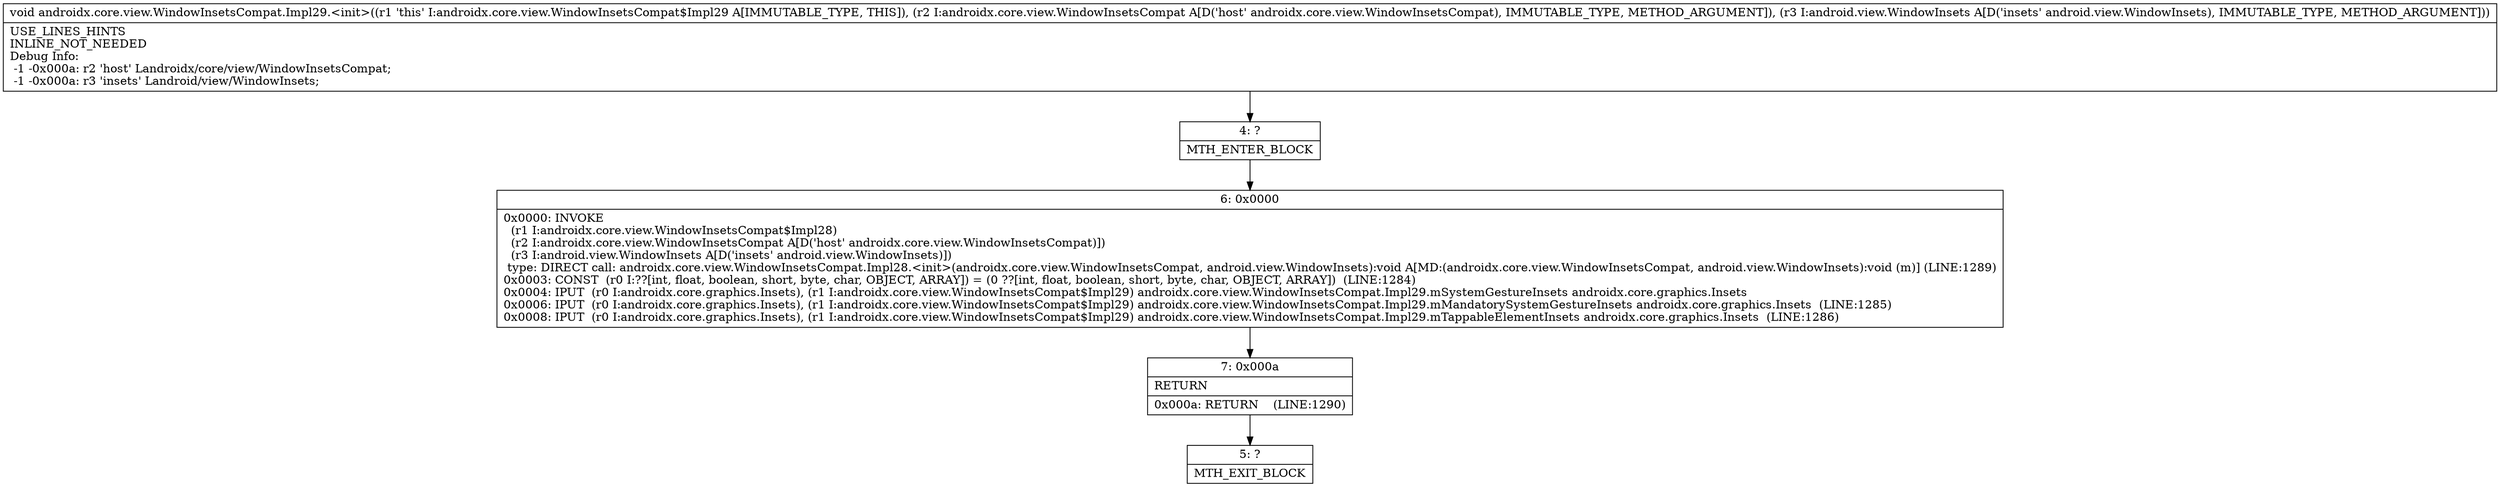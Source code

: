 digraph "CFG forandroidx.core.view.WindowInsetsCompat.Impl29.\<init\>(Landroidx\/core\/view\/WindowInsetsCompat;Landroid\/view\/WindowInsets;)V" {
Node_4 [shape=record,label="{4\:\ ?|MTH_ENTER_BLOCK\l}"];
Node_6 [shape=record,label="{6\:\ 0x0000|0x0000: INVOKE  \l  (r1 I:androidx.core.view.WindowInsetsCompat$Impl28)\l  (r2 I:androidx.core.view.WindowInsetsCompat A[D('host' androidx.core.view.WindowInsetsCompat)])\l  (r3 I:android.view.WindowInsets A[D('insets' android.view.WindowInsets)])\l type: DIRECT call: androidx.core.view.WindowInsetsCompat.Impl28.\<init\>(androidx.core.view.WindowInsetsCompat, android.view.WindowInsets):void A[MD:(androidx.core.view.WindowInsetsCompat, android.view.WindowInsets):void (m)] (LINE:1289)\l0x0003: CONST  (r0 I:??[int, float, boolean, short, byte, char, OBJECT, ARRAY]) = (0 ??[int, float, boolean, short, byte, char, OBJECT, ARRAY])  (LINE:1284)\l0x0004: IPUT  (r0 I:androidx.core.graphics.Insets), (r1 I:androidx.core.view.WindowInsetsCompat$Impl29) androidx.core.view.WindowInsetsCompat.Impl29.mSystemGestureInsets androidx.core.graphics.Insets \l0x0006: IPUT  (r0 I:androidx.core.graphics.Insets), (r1 I:androidx.core.view.WindowInsetsCompat$Impl29) androidx.core.view.WindowInsetsCompat.Impl29.mMandatorySystemGestureInsets androidx.core.graphics.Insets  (LINE:1285)\l0x0008: IPUT  (r0 I:androidx.core.graphics.Insets), (r1 I:androidx.core.view.WindowInsetsCompat$Impl29) androidx.core.view.WindowInsetsCompat.Impl29.mTappableElementInsets androidx.core.graphics.Insets  (LINE:1286)\l}"];
Node_7 [shape=record,label="{7\:\ 0x000a|RETURN\l|0x000a: RETURN    (LINE:1290)\l}"];
Node_5 [shape=record,label="{5\:\ ?|MTH_EXIT_BLOCK\l}"];
MethodNode[shape=record,label="{void androidx.core.view.WindowInsetsCompat.Impl29.\<init\>((r1 'this' I:androidx.core.view.WindowInsetsCompat$Impl29 A[IMMUTABLE_TYPE, THIS]), (r2 I:androidx.core.view.WindowInsetsCompat A[D('host' androidx.core.view.WindowInsetsCompat), IMMUTABLE_TYPE, METHOD_ARGUMENT]), (r3 I:android.view.WindowInsets A[D('insets' android.view.WindowInsets), IMMUTABLE_TYPE, METHOD_ARGUMENT]))  | USE_LINES_HINTS\lINLINE_NOT_NEEDED\lDebug Info:\l  \-1 \-0x000a: r2 'host' Landroidx\/core\/view\/WindowInsetsCompat;\l  \-1 \-0x000a: r3 'insets' Landroid\/view\/WindowInsets;\l}"];
MethodNode -> Node_4;Node_4 -> Node_6;
Node_6 -> Node_7;
Node_7 -> Node_5;
}

